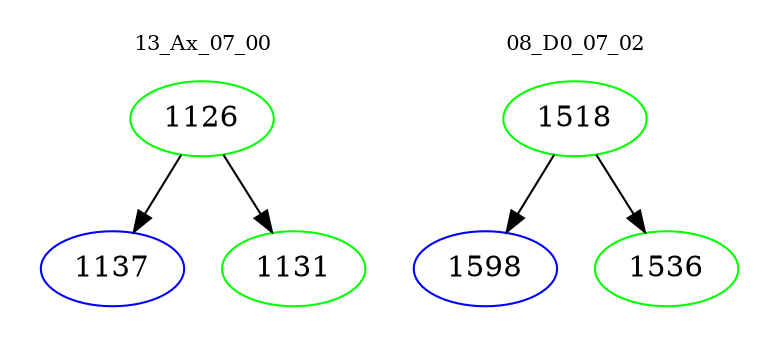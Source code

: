 digraph{
subgraph cluster_0 {
color = white
label = "13_Ax_07_00";
fontsize=10;
T0_1126 [label="1126", color="green"]
T0_1126 -> T0_1137 [color="black"]
T0_1137 [label="1137", color="blue"]
T0_1126 -> T0_1131 [color="black"]
T0_1131 [label="1131", color="green"]
}
subgraph cluster_1 {
color = white
label = "08_D0_07_02";
fontsize=10;
T1_1518 [label="1518", color="green"]
T1_1518 -> T1_1598 [color="black"]
T1_1598 [label="1598", color="blue"]
T1_1518 -> T1_1536 [color="black"]
T1_1536 [label="1536", color="green"]
}
}
